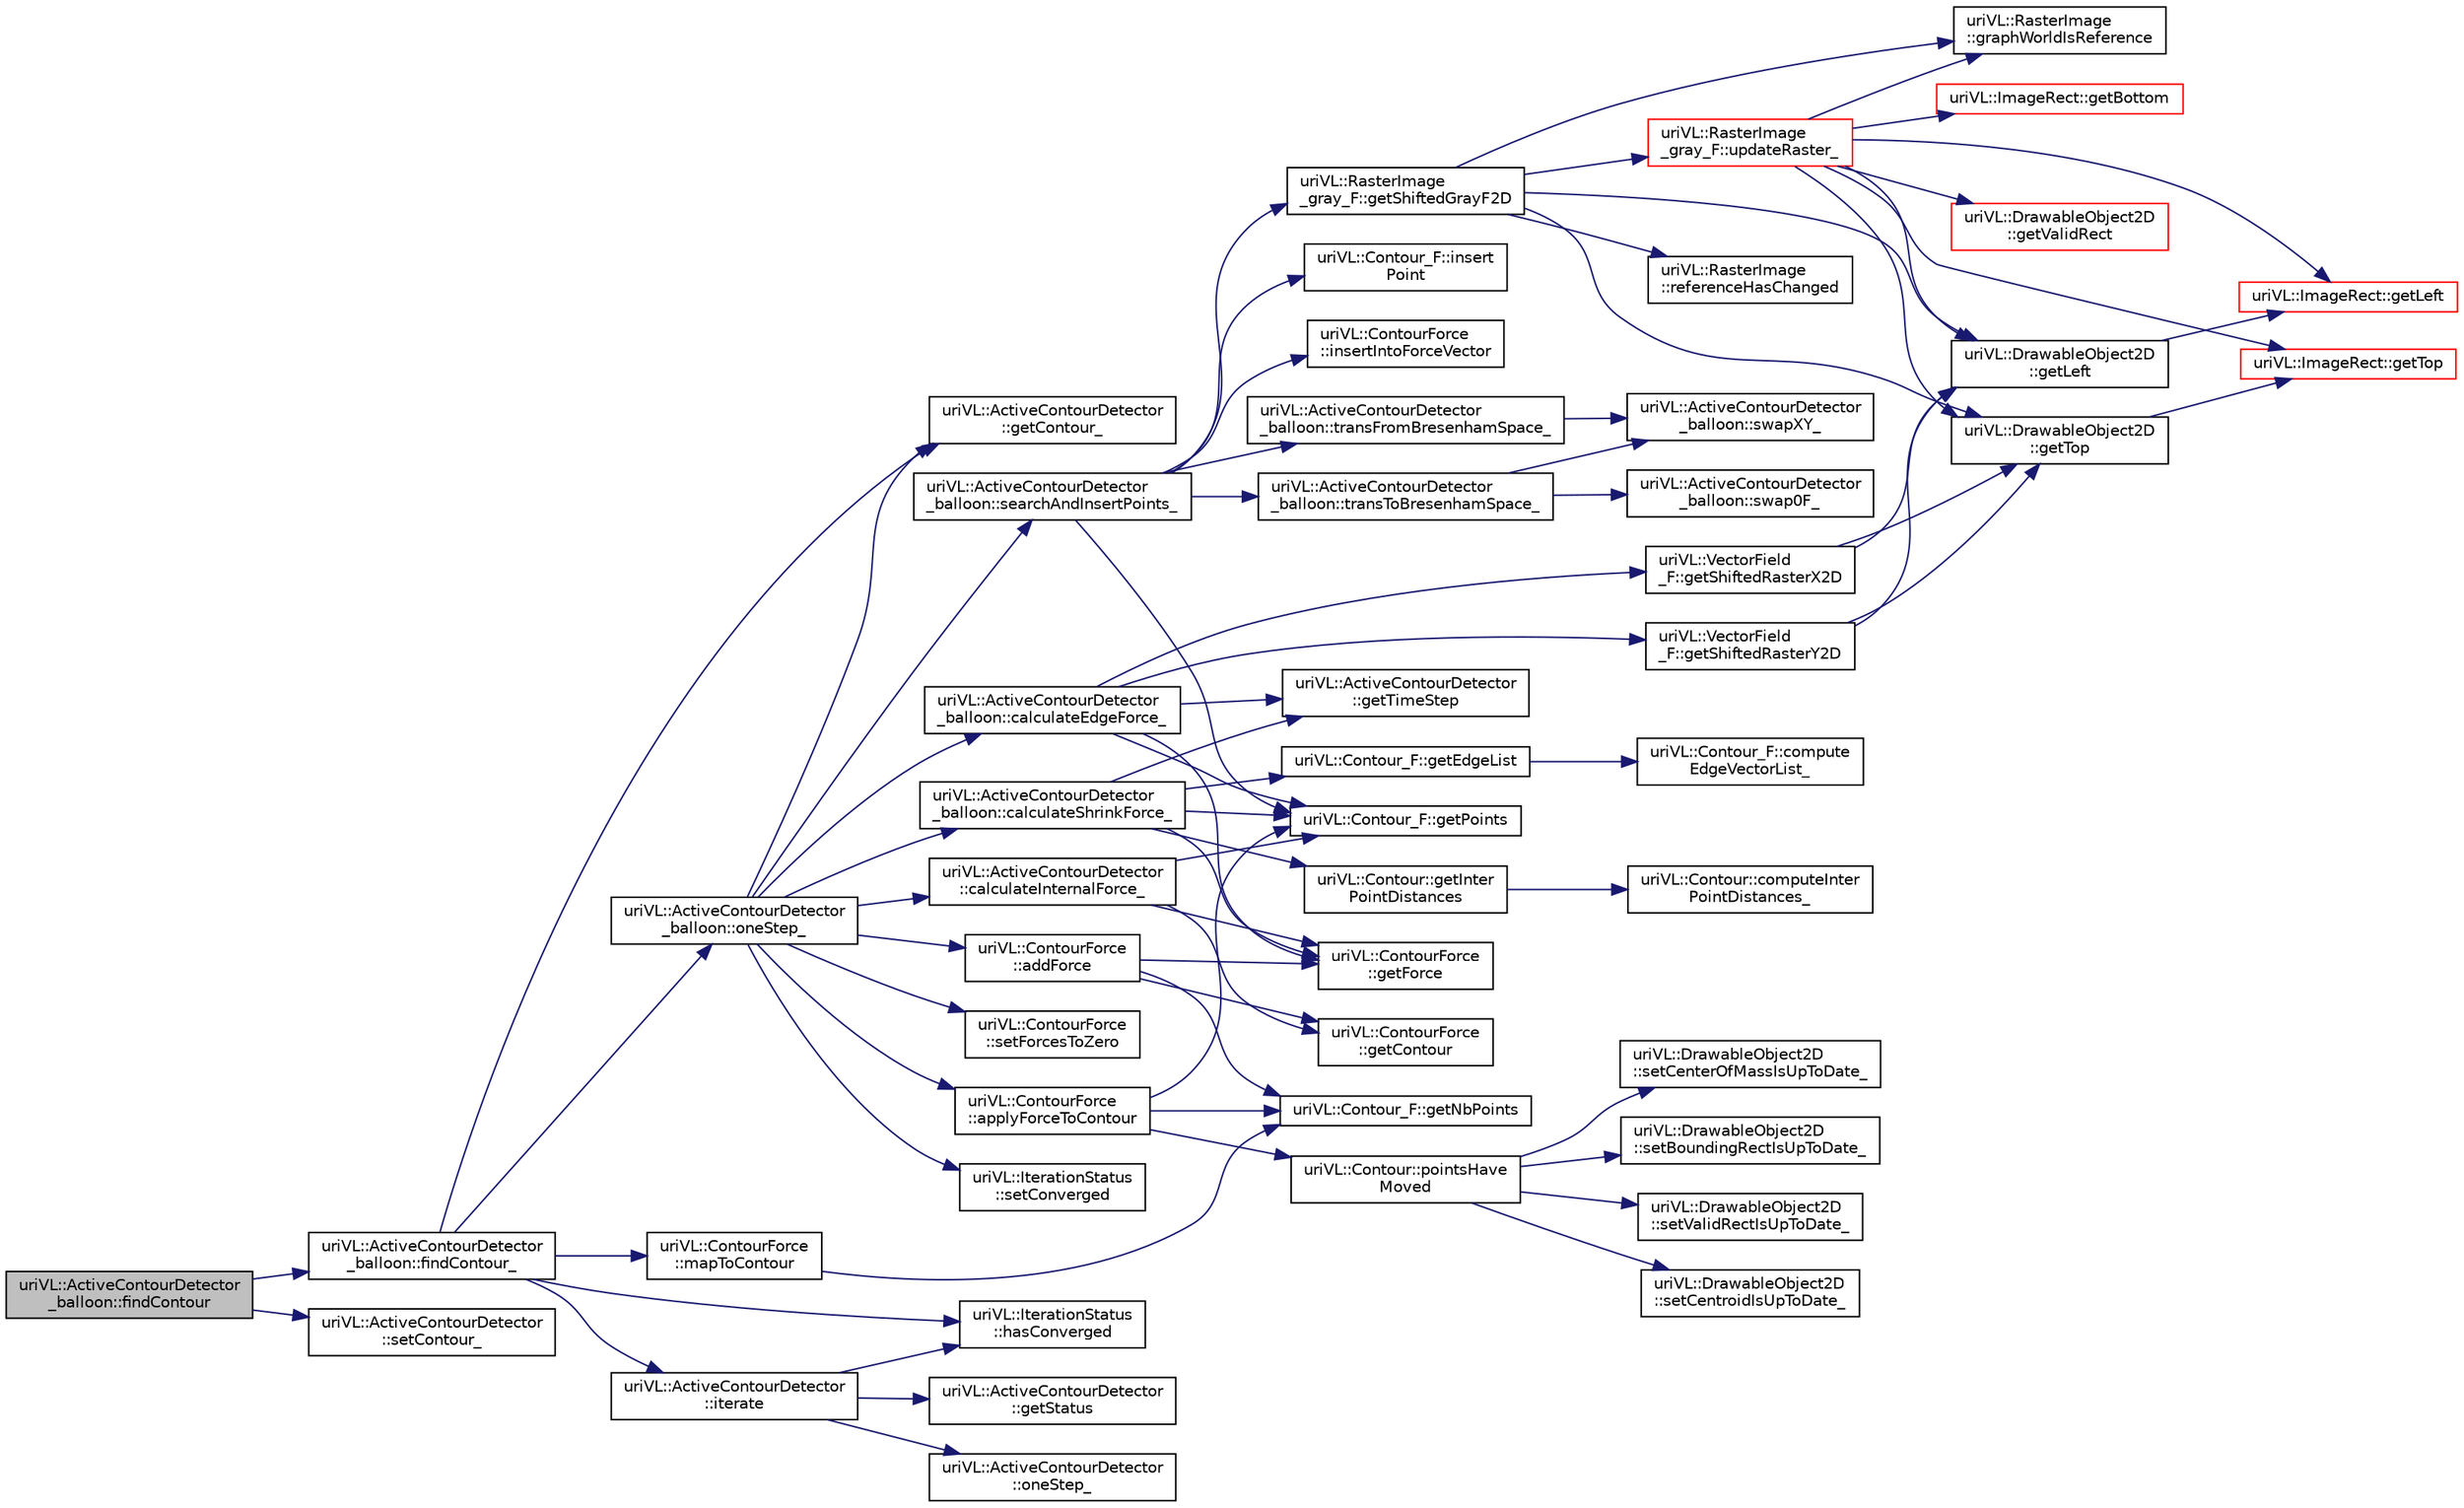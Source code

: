 digraph "uriVL::ActiveContourDetector_balloon::findContour"
{
  edge [fontname="Helvetica",fontsize="10",labelfontname="Helvetica",labelfontsize="10"];
  node [fontname="Helvetica",fontsize="10",shape=record];
  rankdir="LR";
  Node1 [label="uriVL::ActiveContourDetector\l_balloon::findContour",height=0.2,width=0.4,color="black", fillcolor="grey75", style="filled", fontcolor="black"];
  Node1 -> Node2 [color="midnightblue",fontsize="10",style="solid",fontname="Helvetica"];
  Node2 [label="uriVL::ActiveContourDetector\l_balloon::findContour_",height=0.2,width=0.4,color="black", fillcolor="white", style="filled",URL="$classuriVL_1_1ActiveContourDetector__balloon.html#acfe944d9c0b9f32faf79efc25711adbc",tooltip="Depending on the value of step. "];
  Node2 -> Node3 [color="midnightblue",fontsize="10",style="solid",fontname="Helvetica"];
  Node3 [label="uriVL::ActiveContourDetector\l::getContour_",height=0.2,width=0.4,color="black", fillcolor="white", style="filled",URL="$classuriVL_1_1ActiveContourDetector.html#a407499968466b82be0139c31f3b4f055",tooltip="Returns a writable pointer to the contour force&#39;s geometric contour (list of points) ..."];
  Node2 -> Node4 [color="midnightblue",fontsize="10",style="solid",fontname="Helvetica"];
  Node4 [label="uriVL::ContourForce\l::mapToContour",height=0.2,width=0.4,color="black", fillcolor="white", style="filled",URL="$classuriVL_1_1ContourForce.html#aa90a9e0bae67c24951571bcf169cf2f7",tooltip="Assigns a contour to which the force is currently applied to. "];
  Node4 -> Node5 [color="midnightblue",fontsize="10",style="solid",fontname="Helvetica"];
  Node5 [label="uriVL::Contour_F::getNbPoints",height=0.2,width=0.4,color="black", fillcolor="white", style="filled",URL="$classuriVL_1_1Contour__F.html#aa0b25033e2deeffcce76f9f5230d1f7e",tooltip="Gives the number of points along the contour. "];
  Node2 -> Node6 [color="midnightblue",fontsize="10",style="solid",fontname="Helvetica"];
  Node6 [label="uriVL::IterationStatus\l::hasConverged",height=0.2,width=0.4,color="black", fillcolor="white", style="filled",URL="$classuriVL_1_1IterationStatus.html#ac8e440ecd5cb5822b0d7926431cfc10d",tooltip="Indicates whether the iteration has converged. "];
  Node2 -> Node7 [color="midnightblue",fontsize="10",style="solid",fontname="Helvetica"];
  Node7 [label="uriVL::ActiveContourDetector\l_balloon::oneStep_",height=0.2,width=0.4,color="black", fillcolor="white", style="filled",URL="$classuriVL_1_1ActiveContourDetector__balloon.html#a23c41f313e69d709fca79d39339d45e9",tooltip="Applies one iteration of the balloon algorithm. "];
  Node7 -> Node3 [color="midnightblue",fontsize="10",style="solid",fontname="Helvetica"];
  Node7 -> Node8 [color="midnightblue",fontsize="10",style="solid",fontname="Helvetica"];
  Node8 [label="uriVL::ActiveContourDetector\l::calculateInternalForce_",height=0.2,width=0.4,color="black", fillcolor="white", style="filled",URL="$classuriVL_1_1ActiveContourDetector.html#a4a0f523ccebf1cad16b01a29a14e6fe1",tooltip="Calculates the internal force that preserves the quality of the contour (points regularly spread out ..."];
  Node8 -> Node9 [color="midnightblue",fontsize="10",style="solid",fontname="Helvetica"];
  Node9 [label="uriVL::ContourForce\l::getContour",height=0.2,width=0.4,color="black", fillcolor="white", style="filled",URL="$classuriVL_1_1ContourForce.html#a0a645c4f5106656ddf2b4ec78bca1cec",tooltip="Returns a read-only pointer to the contour force&#39;s geometric contour (list of points) ..."];
  Node8 -> Node10 [color="midnightblue",fontsize="10",style="solid",fontname="Helvetica"];
  Node10 [label="uriVL::ContourForce\l::getForce",height=0.2,width=0.4,color="black", fillcolor="white", style="filled",URL="$classuriVL_1_1ContourForce.html#a3feabd49930e13e8d29c0e4f90bc0541",tooltip="Returns a writable pointer to the contour force&#39;s geometric contour (list of points) ..."];
  Node8 -> Node11 [color="midnightblue",fontsize="10",style="solid",fontname="Helvetica"];
  Node11 [label="uriVL::Contour_F::getPoints",height=0.2,width=0.4,color="black", fillcolor="white", style="filled",URL="$classuriVL_1_1Contour__F.html#a34c536647edac278d2070a7168113458",tooltip="Returns the contour&#39;s private list of image points. "];
  Node7 -> Node12 [color="midnightblue",fontsize="10",style="solid",fontname="Helvetica"];
  Node12 [label="uriVL::ActiveContourDetector\l_balloon::calculateEdgeForce_",height=0.2,width=0.4,color="black", fillcolor="white", style="filled",URL="$classuriVL_1_1ActiveContourDetector__balloon.html#aca8eaa9ff064af5fea9e738c16757e21",tooltip="Calculate the edge force for each pt on the contour. "];
  Node12 -> Node10 [color="midnightblue",fontsize="10",style="solid",fontname="Helvetica"];
  Node12 -> Node11 [color="midnightblue",fontsize="10",style="solid",fontname="Helvetica"];
  Node12 -> Node13 [color="midnightblue",fontsize="10",style="solid",fontname="Helvetica"];
  Node13 [label="uriVL::VectorField\l_F::getShiftedRasterX2D",height=0.2,width=0.4,color="black", fillcolor="white", style="filled",URL="$classuriVL_1_1VectorField__F.html#a0de78a6e2b5713bf23b8065790acdc60",tooltip="Returns the vector field&#39;s X component&#39;s 2D \"shifted\" raster Must be overridden by child classes..."];
  Node13 -> Node14 [color="midnightblue",fontsize="10",style="solid",fontname="Helvetica"];
  Node14 [label="uriVL::DrawableObject2D\l::getTop",height=0.2,width=0.4,color="black", fillcolor="white", style="filled",URL="$classuriVL_1_1DrawableObject2D.html#a01508a3886015ab55449c46989af2277",tooltip="Returns the minimum y coordinate of the bounding rectangle. "];
  Node14 -> Node15 [color="midnightblue",fontsize="10",style="solid",fontname="Helvetica"];
  Node15 [label="uriVL::ImageRect::getTop",height=0.2,width=0.4,color="red", fillcolor="white", style="filled",URL="$classuriVL_1_1ImageRect.html#a2715b0a7b291354fd839a95ece0e0aba",tooltip="Returns the minimum y coordinate of the rectangle. "];
  Node13 -> Node16 [color="midnightblue",fontsize="10",style="solid",fontname="Helvetica"];
  Node16 [label="uriVL::DrawableObject2D\l::getLeft",height=0.2,width=0.4,color="black", fillcolor="white", style="filled",URL="$classuriVL_1_1DrawableObject2D.html#a9c92e6b3d3b0753514e677080c762ef0",tooltip="Returns the minimum x coordinate of the bounding rectangle. "];
  Node16 -> Node17 [color="midnightblue",fontsize="10",style="solid",fontname="Helvetica"];
  Node17 [label="uriVL::ImageRect::getLeft",height=0.2,width=0.4,color="red", fillcolor="white", style="filled",URL="$classuriVL_1_1ImageRect.html#a38bd531df6bd6c4892bca1a690feda13",tooltip="Returns the minimum x coordinate of the rectangle. "];
  Node12 -> Node18 [color="midnightblue",fontsize="10",style="solid",fontname="Helvetica"];
  Node18 [label="uriVL::VectorField\l_F::getShiftedRasterY2D",height=0.2,width=0.4,color="black", fillcolor="white", style="filled",URL="$classuriVL_1_1VectorField__F.html#a0201c3f79aa2e1a846b5a50b4bf46967",tooltip="Returns the vector field&#39;s Y component&#39;s 2D \"shifted\" raster Must be overridden by child classes..."];
  Node18 -> Node14 [color="midnightblue",fontsize="10",style="solid",fontname="Helvetica"];
  Node18 -> Node16 [color="midnightblue",fontsize="10",style="solid",fontname="Helvetica"];
  Node12 -> Node19 [color="midnightblue",fontsize="10",style="solid",fontname="Helvetica"];
  Node19 [label="uriVL::ActiveContourDetector\l::getTimeStep",height=0.2,width=0.4,color="black", fillcolor="white", style="filled",URL="$classuriVL_1_1ActiveContourDetector.html#a43943e5542b95c72803bc14e48c03c6e",tooltip="Returns the value of the \"time step\" that scales the total force to produce a displacement. "];
  Node7 -> Node20 [color="midnightblue",fontsize="10",style="solid",fontname="Helvetica"];
  Node20 [label="uriVL::ActiveContourDetector\l_balloon::calculateShrinkForce_",height=0.2,width=0.4,color="black", fillcolor="white", style="filled",URL="$classuriVL_1_1ActiveContourDetector__balloon.html#aa8ae839dc013898405f424010b63c3e0",tooltip="Calculate the shrink force for each pt on the contour. "];
  Node20 -> Node21 [color="midnightblue",fontsize="10",style="solid",fontname="Helvetica"];
  Node21 [label="uriVL::Contour_F::getEdgeList",height=0.2,width=0.4,color="black", fillcolor="white", style="filled",URL="$classuriVL_1_1Contour__F.html#a5db4be98390b8131ec04ea0675d304fb",tooltip="Computes the edges along the closed contour and returns it as a list of image points. "];
  Node21 -> Node22 [color="midnightblue",fontsize="10",style="solid",fontname="Helvetica"];
  Node22 [label="uriVL::Contour_F::compute\lEdgeVectorList_",height=0.2,width=0.4,color="black", fillcolor="white", style="filled",URL="$classuriVL_1_1Contour__F.html#a3ade0de1db39e81bac2e3f250a6b0360",tooltip="Computes the edges along the closed contour and returns it as a list of image points. "];
  Node20 -> Node10 [color="midnightblue",fontsize="10",style="solid",fontname="Helvetica"];
  Node20 -> Node23 [color="midnightblue",fontsize="10",style="solid",fontname="Helvetica"];
  Node23 [label="uriVL::Contour::getInter\lPointDistances",height=0.2,width=0.4,color="black", fillcolor="white", style="filled",URL="$classuriVL_1_1Contour.html#a858170f7fb4196a900cf0dc8a238b897",tooltip="Computes the distances between image points and returns it as a list of float numbers. "];
  Node23 -> Node24 [color="midnightblue",fontsize="10",style="solid",fontname="Helvetica"];
  Node24 [label="uriVL::Contour::computeInter\lPointDistances_",height=0.2,width=0.4,color="black", fillcolor="white", style="filled",URL="$classuriVL_1_1Contour.html#a81b4e1d8e6f3a24048cb581c24bece22",tooltip="Computes the distances between image points. "];
  Node20 -> Node11 [color="midnightblue",fontsize="10",style="solid",fontname="Helvetica"];
  Node20 -> Node19 [color="midnightblue",fontsize="10",style="solid",fontname="Helvetica"];
  Node7 -> Node25 [color="midnightblue",fontsize="10",style="solid",fontname="Helvetica"];
  Node25 [label="uriVL::ContourForce\l::setForcesToZero",height=0.2,width=0.4,color="black", fillcolor="white", style="filled",URL="$classuriVL_1_1ContourForce.html#a3d53137a48574b2fe767e516ffc65427",tooltip="Sets the force&#39;s values to zero. "];
  Node7 -> Node26 [color="midnightblue",fontsize="10",style="solid",fontname="Helvetica"];
  Node26 [label="uriVL::ContourForce\l::addForce",height=0.2,width=0.4,color="black", fillcolor="white", style="filled",URL="$classuriVL_1_1ContourForce.html#a1c9a3c3156c62a566dcf0f227f6076e1",tooltip="Adds the force vector (element by element) to the class&#39;s force vector. "];
  Node26 -> Node5 [color="midnightblue",fontsize="10",style="solid",fontname="Helvetica"];
  Node26 -> Node9 [color="midnightblue",fontsize="10",style="solid",fontname="Helvetica"];
  Node26 -> Node10 [color="midnightblue",fontsize="10",style="solid",fontname="Helvetica"];
  Node7 -> Node27 [color="midnightblue",fontsize="10",style="solid",fontname="Helvetica"];
  Node27 [label="uriVL::ContourForce\l::applyForceToContour",height=0.2,width=0.4,color="black", fillcolor="white", style="filled",URL="$classuriVL_1_1ContourForce.html#af4efb230f7490d7bd132a5b7888676f2",tooltip="Adds the force vector to contourforce&#39;s mapped contour. "];
  Node27 -> Node5 [color="midnightblue",fontsize="10",style="solid",fontname="Helvetica"];
  Node27 -> Node11 [color="midnightblue",fontsize="10",style="solid",fontname="Helvetica"];
  Node27 -> Node28 [color="midnightblue",fontsize="10",style="solid",fontname="Helvetica"];
  Node28 [label="uriVL::Contour::pointsHave\lMoved",height=0.2,width=0.4,color="black", fillcolor="white", style="filled",URL="$classuriVL_1_1Contour.html#a7e864473c73cefdd26e2802f20d5425d",tooltip="To be called by a user who has modified the list of points or the points themselves. "];
  Node28 -> Node29 [color="midnightblue",fontsize="10",style="solid",fontname="Helvetica"];
  Node29 [label="uriVL::DrawableObject2D\l::setCentroidIsUpToDate_",height=0.2,width=0.4,color="black", fillcolor="white", style="filled",URL="$classuriVL_1_1DrawableObject2D.html#a3506587c62cb4944c5475e4b8ba93d8c",tooltip="Allows a child class whose content has been changed to force recomputation of the centroid..."];
  Node28 -> Node30 [color="midnightblue",fontsize="10",style="solid",fontname="Helvetica"];
  Node30 [label="uriVL::DrawableObject2D\l::setCenterOfMassIsUpToDate_",height=0.2,width=0.4,color="black", fillcolor="white", style="filled",URL="$classuriVL_1_1DrawableObject2D.html#ab8a7aea3fe0aded7516849a167b5ee00",tooltip="Allows a child class whose content has been changed to force recomputation of the center of mass..."];
  Node28 -> Node31 [color="midnightblue",fontsize="10",style="solid",fontname="Helvetica"];
  Node31 [label="uriVL::DrawableObject2D\l::setBoundingRectIsUpToDate_",height=0.2,width=0.4,color="black", fillcolor="white", style="filled",URL="$classuriVL_1_1DrawableObject2D.html#a309cd8f2e35863c018f38a4234db1d10",tooltip="Allows a child class whose content has been changed to force recomputation of the bounding rectangle..."];
  Node28 -> Node32 [color="midnightblue",fontsize="10",style="solid",fontname="Helvetica"];
  Node32 [label="uriVL::DrawableObject2D\l::setValidRectIsUpToDate_",height=0.2,width=0.4,color="black", fillcolor="white", style="filled",URL="$classuriVL_1_1DrawableObject2D.html#a6a0f166ba6cfd7e279b925e6aeb8222c",tooltip="Allows a child class whose content has been changed to force recomputation of the valid rectangle..."];
  Node7 -> Node33 [color="midnightblue",fontsize="10",style="solid",fontname="Helvetica"];
  Node33 [label="uriVL::IterationStatus\l::setConverged",height=0.2,width=0.4,color="black", fillcolor="white", style="filled",URL="$classuriVL_1_1IterationStatus.html#a16ba36ac6622bde79eda9203a470619c",tooltip="Switches the convergence indicator to true (there is no way to switch back to false) ..."];
  Node7 -> Node34 [color="midnightblue",fontsize="10",style="solid",fontname="Helvetica"];
  Node34 [label="uriVL::ActiveContourDetector\l_balloon::searchAndInsertPoints_",height=0.2,width=0.4,color="black", fillcolor="white", style="filled",URL="$classuriVL_1_1ActiveContourDetector__balloon.html#adc62a33507993b4f3d575d085d1fd28b",tooltip="Uses bresenham&#39;s alg to calculate all the points in between each contour pt and inserts a new point i..."];
  Node34 -> Node35 [color="midnightblue",fontsize="10",style="solid",fontname="Helvetica"];
  Node35 [label="uriVL::RasterImage\l_gray_F::getShiftedGrayF2D",height=0.2,width=0.4,color="black", fillcolor="white", style="filled",URL="$classuriVL_1_1RasterImage__gray__F.html#a73b583866ed300dc55d18516330b3e46",tooltip="Returns the shifted float gray-level raster for this image as a read-only 2D array. "];
  Node35 -> Node36 [color="midnightblue",fontsize="10",style="solid",fontname="Helvetica"];
  Node36 [label="uriVL::RasterImage\l::graphWorldIsReference",height=0.2,width=0.4,color="black", fillcolor="white", style="filled",URL="$classuriVL_1_1RasterImage.html#ac6190461f1bd30c426fc3d183b74429b",tooltip="Indicates whether or not the raster stored in the GraphWorld (if it exists) contains the reference va..."];
  Node35 -> Node37 [color="midnightblue",fontsize="10",style="solid",fontname="Helvetica"];
  Node37 [label="uriVL::RasterImage\l::referenceHasChanged",height=0.2,width=0.4,color="black", fillcolor="white", style="filled",URL="$classuriVL_1_1RasterImage.html#a8d10dedd31a0e59925bdf31a37d03097",tooltip="Indicates whether or not the reference raster for this image has been modified. "];
  Node35 -> Node38 [color="midnightblue",fontsize="10",style="solid",fontname="Helvetica"];
  Node38 [label="uriVL::RasterImage\l_gray_F::updateRaster_",height=0.2,width=0.4,color="red", fillcolor="white", style="filled",URL="$classuriVL_1_1RasterImage__gray__F.html#ab2bae6517e5ae3563d98dfa6f97ba6d0",tooltip="Updates the image&#39;s base raster (if it is not the reference). "];
  Node38 -> Node39 [color="midnightblue",fontsize="10",style="solid",fontname="Helvetica"];
  Node39 [label="uriVL::DrawableObject2D\l::getValidRect",height=0.2,width=0.4,color="red", fillcolor="white", style="filled",URL="$classuriVL_1_1DrawableObject2D.html#ad654c2c5da02b3b20298c3eef4153874",tooltip="Returns the object&#39;s valid data rectangle. "];
  Node38 -> Node15 [color="midnightblue",fontsize="10",style="solid",fontname="Helvetica"];
  Node38 -> Node40 [color="midnightblue",fontsize="10",style="solid",fontname="Helvetica"];
  Node40 [label="uriVL::ImageRect::getBottom",height=0.2,width=0.4,color="red", fillcolor="white", style="filled",URL="$classuriVL_1_1ImageRect.html#acb34c902550ecb25f7fa6ffb620aea71",tooltip="Returns the maximum y coordinate of the rectangle. "];
  Node38 -> Node17 [color="midnightblue",fontsize="10",style="solid",fontname="Helvetica"];
  Node38 -> Node36 [color="midnightblue",fontsize="10",style="solid",fontname="Helvetica"];
  Node38 -> Node14 [color="midnightblue",fontsize="10",style="solid",fontname="Helvetica"];
  Node38 -> Node16 [color="midnightblue",fontsize="10",style="solid",fontname="Helvetica"];
  Node35 -> Node14 [color="midnightblue",fontsize="10",style="solid",fontname="Helvetica"];
  Node35 -> Node16 [color="midnightblue",fontsize="10",style="solid",fontname="Helvetica"];
  Node34 -> Node11 [color="midnightblue",fontsize="10",style="solid",fontname="Helvetica"];
  Node34 -> Node41 [color="midnightblue",fontsize="10",style="solid",fontname="Helvetica"];
  Node41 [label="uriVL::ActiveContourDetector\l_balloon::transToBresenhamSpace_",height=0.2,width=0.4,color="black", fillcolor="white", style="filled",URL="$classuriVL_1_1ActiveContourDetector__balloon.html#a277d10672efa364e7e641fdc8d35aa8a",tooltip="Attempts to find an edge by going a fixed distance from a a particular point. "];
  Node41 -> Node42 [color="midnightblue",fontsize="10",style="solid",fontname="Helvetica"];
  Node42 [label="uriVL::ActiveContourDetector\l_balloon::swapXY_",height=0.2,width=0.4,color="black", fillcolor="white", style="filled",URL="$classuriVL_1_1ActiveContourDetector__balloon.html#a9ba4e888c56dd7366be7cea6d922ff3d",tooltip="Swaps the values of X-pairs and Y-pairs (x0,x1)->(y0,y1) "];
  Node41 -> Node43 [color="midnightblue",fontsize="10",style="solid",fontname="Helvetica"];
  Node43 [label="uriVL::ActiveContourDetector\l_balloon::swap0F_",height=0.2,width=0.4,color="black", fillcolor="white", style="filled",URL="$classuriVL_1_1ActiveContourDetector__balloon.html#a5c1df63206d34e71353c0a26fe28355d",tooltip="Inverts the Y-pair vaules (y0,y1)->(-y0,-y1) "];
  Node34 -> Node44 [color="midnightblue",fontsize="10",style="solid",fontname="Helvetica"];
  Node44 [label="uriVL::ActiveContourDetector\l_balloon::transFromBresenhamSpace_",height=0.2,width=0.4,color="black", fillcolor="white", style="filled",URL="$classuriVL_1_1ActiveContourDetector__balloon.html#a61e3ff8415546710318aaa70b833e8df",tooltip="This is a private helper method designed to facilitate using our modified Bresenham&#39;s Algorithm to tr..."];
  Node44 -> Node42 [color="midnightblue",fontsize="10",style="solid",fontname="Helvetica"];
  Node34 -> Node45 [color="midnightblue",fontsize="10",style="solid",fontname="Helvetica"];
  Node45 [label="uriVL::Contour_F::insert\lPoint",height=0.2,width=0.4,color="black", fillcolor="white", style="filled",URL="$classuriVL_1_1Contour__F.html#a2771dc31dfc7bd071795f5992ec03571",tooltip="Creates a new imagepoint at the iterator position. "];
  Node34 -> Node46 [color="midnightblue",fontsize="10",style="solid",fontname="Helvetica"];
  Node46 [label="uriVL::ContourForce\l::insertIntoForceVector",height=0.2,width=0.4,color="black", fillcolor="white", style="filled",URL="$classuriVL_1_1ContourForce.html#a239015824506e049cc80ec95676d4a41",tooltip="Creates a new element in the force vector and assigns it to the values. "];
  Node2 -> Node47 [color="midnightblue",fontsize="10",style="solid",fontname="Helvetica"];
  Node47 [label="uriVL::ActiveContourDetector\l::iterate",height=0.2,width=0.4,color="black", fillcolor="white", style="filled",URL="$classuriVL_1_1ActiveContourDetector.html#a8964af6b10848fc469ca84354f187ee4",tooltip="Aplies n iterations of the algorithm (or fewer if convergence occurs before). "];
  Node47 -> Node48 [color="midnightblue",fontsize="10",style="solid",fontname="Helvetica"];
  Node48 [label="uriVL::ActiveContourDetector\l::getStatus",height=0.2,width=0.4,color="black", fillcolor="white", style="filled",URL="$classuriVL_1_1ActiveContourDetector.html#ac90fa3ddb55cb2b348d159faba111603",tooltip="Returns the current iteration status without computing an iteration step. "];
  Node47 -> Node6 [color="midnightblue",fontsize="10",style="solid",fontname="Helvetica"];
  Node47 -> Node49 [color="midnightblue",fontsize="10",style="solid",fontname="Helvetica"];
  Node49 [label="uriVL::ActiveContourDetector\l::oneStep_",height=0.2,width=0.4,color="black", fillcolor="white", style="filled",URL="$classuriVL_1_1ActiveContourDetector.html#ac5454dcff791334aecffc4a0eab63686",tooltip="Applies one iteration of the contour determination algorithm. "];
  Node1 -> Node50 [color="midnightblue",fontsize="10",style="solid",fontname="Helvetica"];
  Node50 [label="uriVL::ActiveContourDetector\l::setContour_",height=0.2,width=0.4,color="black", fillcolor="white", style="filled",URL="$classuriVL_1_1ActiveContourDetector.html#ae782aaca56b44a8242aff0885f67dd46",tooltip="Assigns a contour object, typically, to start an iteration. "];
}
